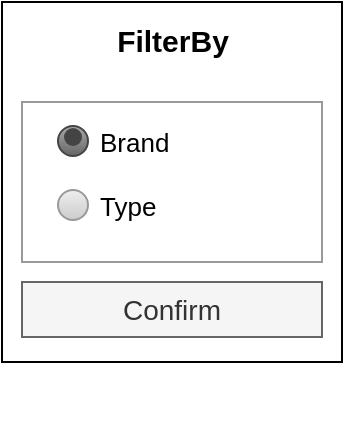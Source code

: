 <mxfile version="14.1.8" type="device"><diagram id="KuEF5xLRLhlnwxEWwlpY" name="Page-1"><mxGraphModel dx="1316" dy="550" grid="1" gridSize="10" guides="1" tooltips="1" connect="1" arrows="1" fold="1" page="1" pageScale="1" pageWidth="850" pageHeight="1100" math="0" shadow="0"><root><mxCell id="0"/><mxCell id="1" parent="0"/><mxCell id="6V8N8tpZDkVTex0RJmvB-1" value="" style="group" parent="1" vertex="1" connectable="0"><mxGeometry x="190" y="190" width="170" height="210" as="geometry"/></mxCell><mxCell id="AniUR8svkNfVGNMpvqOU-1" value="" style="rounded=0;whiteSpace=wrap;html=1;" parent="6V8N8tpZDkVTex0RJmvB-1" vertex="1"><mxGeometry width="170" height="180" as="geometry"/></mxCell><mxCell id="AniUR8svkNfVGNMpvqOU-2" value="&lt;b&gt;&lt;font style=&quot;font-size: 15px&quot;&gt;FilterBy&lt;/font&gt;&lt;/b&gt;" style="text;html=1;strokeColor=none;fillColor=none;align=center;verticalAlign=middle;whiteSpace=wrap;rounded=0;" parent="6V8N8tpZDkVTex0RJmvB-1" vertex="1"><mxGeometry x="42.5" y="9" width="85" height="20" as="geometry"/></mxCell><mxCell id="AniUR8svkNfVGNMpvqOU-3" style="edgeStyle=orthogonalEdgeStyle;rounded=0;orthogonalLoop=1;jettySize=auto;html=1;exitX=0.5;exitY=1;exitDx=0;exitDy=0;" parent="6V8N8tpZDkVTex0RJmvB-1" source="AniUR8svkNfVGNMpvqOU-2" target="AniUR8svkNfVGNMpvqOU-2" edge="1"><mxGeometry relative="1" as="geometry"/></mxCell><mxCell id="AniUR8svkNfVGNMpvqOU-4" value="" style="strokeWidth=1;shadow=0;dashed=0;align=center;html=1;shape=mxgraph.mockup.forms.rrect;rSize=0;strokeColor=#999999;fillColor=#ffffff;recursiveResize=0;container=0;" parent="6V8N8tpZDkVTex0RJmvB-1" vertex="1"><mxGeometry x="10" y="50" width="150" height="80" as="geometry"/></mxCell><mxCell id="AniUR8svkNfVGNMpvqOU-5" value="&lt;font color=&quot;#000000&quot; style=&quot;font-size: 13px&quot;&gt;Brand&lt;/font&gt;" style="shape=ellipse;rSize=0;fillColor=#aaaaaa;strokeColor=#444444;gradientColor=#666666;html=1;align=left;spacingLeft=4;fontSize=17;fontColor=#008cff;labelPosition=right;container=0;" parent="6V8N8tpZDkVTex0RJmvB-1" vertex="1"><mxGeometry x="28" y="62" width="15" height="15" as="geometry"/></mxCell><mxCell id="AniUR8svkNfVGNMpvqOU-6" value="&lt;font color=&quot;#000000&quot; style=&quot;font-size: 13px&quot;&gt;Type&lt;/font&gt;" style="shape=ellipse;rSize=0;fillColor=#eeeeee;strokeColor=#999999;gradientColor=#cccccc;html=1;align=left;spacingLeft=4;fontSize=17;fontColor=#666666;labelPosition=right;" parent="6V8N8tpZDkVTex0RJmvB-1" vertex="1"><mxGeometry x="28" y="94" width="15" height="15" as="geometry"/></mxCell><mxCell id="AniUR8svkNfVGNMpvqOU-7" value="" style="shape=ellipse;fillColor=#444444;strokeColor=none;html=1;" parent="6V8N8tpZDkVTex0RJmvB-1" vertex="1"><mxGeometry x="31" y="63" width="9" height="9" as="geometry"/></mxCell><mxCell id="AniUR8svkNfVGNMpvqOU-8" value="&lt;font style=&quot;font-size: 14px&quot;&gt;Confirm&lt;/font&gt;" style="rounded=0;whiteSpace=wrap;html=1;fillColor=#f5f5f5;strokeColor=#666666;fontColor=#333333;" parent="6V8N8tpZDkVTex0RJmvB-1" vertex="1"><mxGeometry x="10" y="140" width="150" height="27.5" as="geometry"/></mxCell></root></mxGraphModel></diagram></mxfile>
